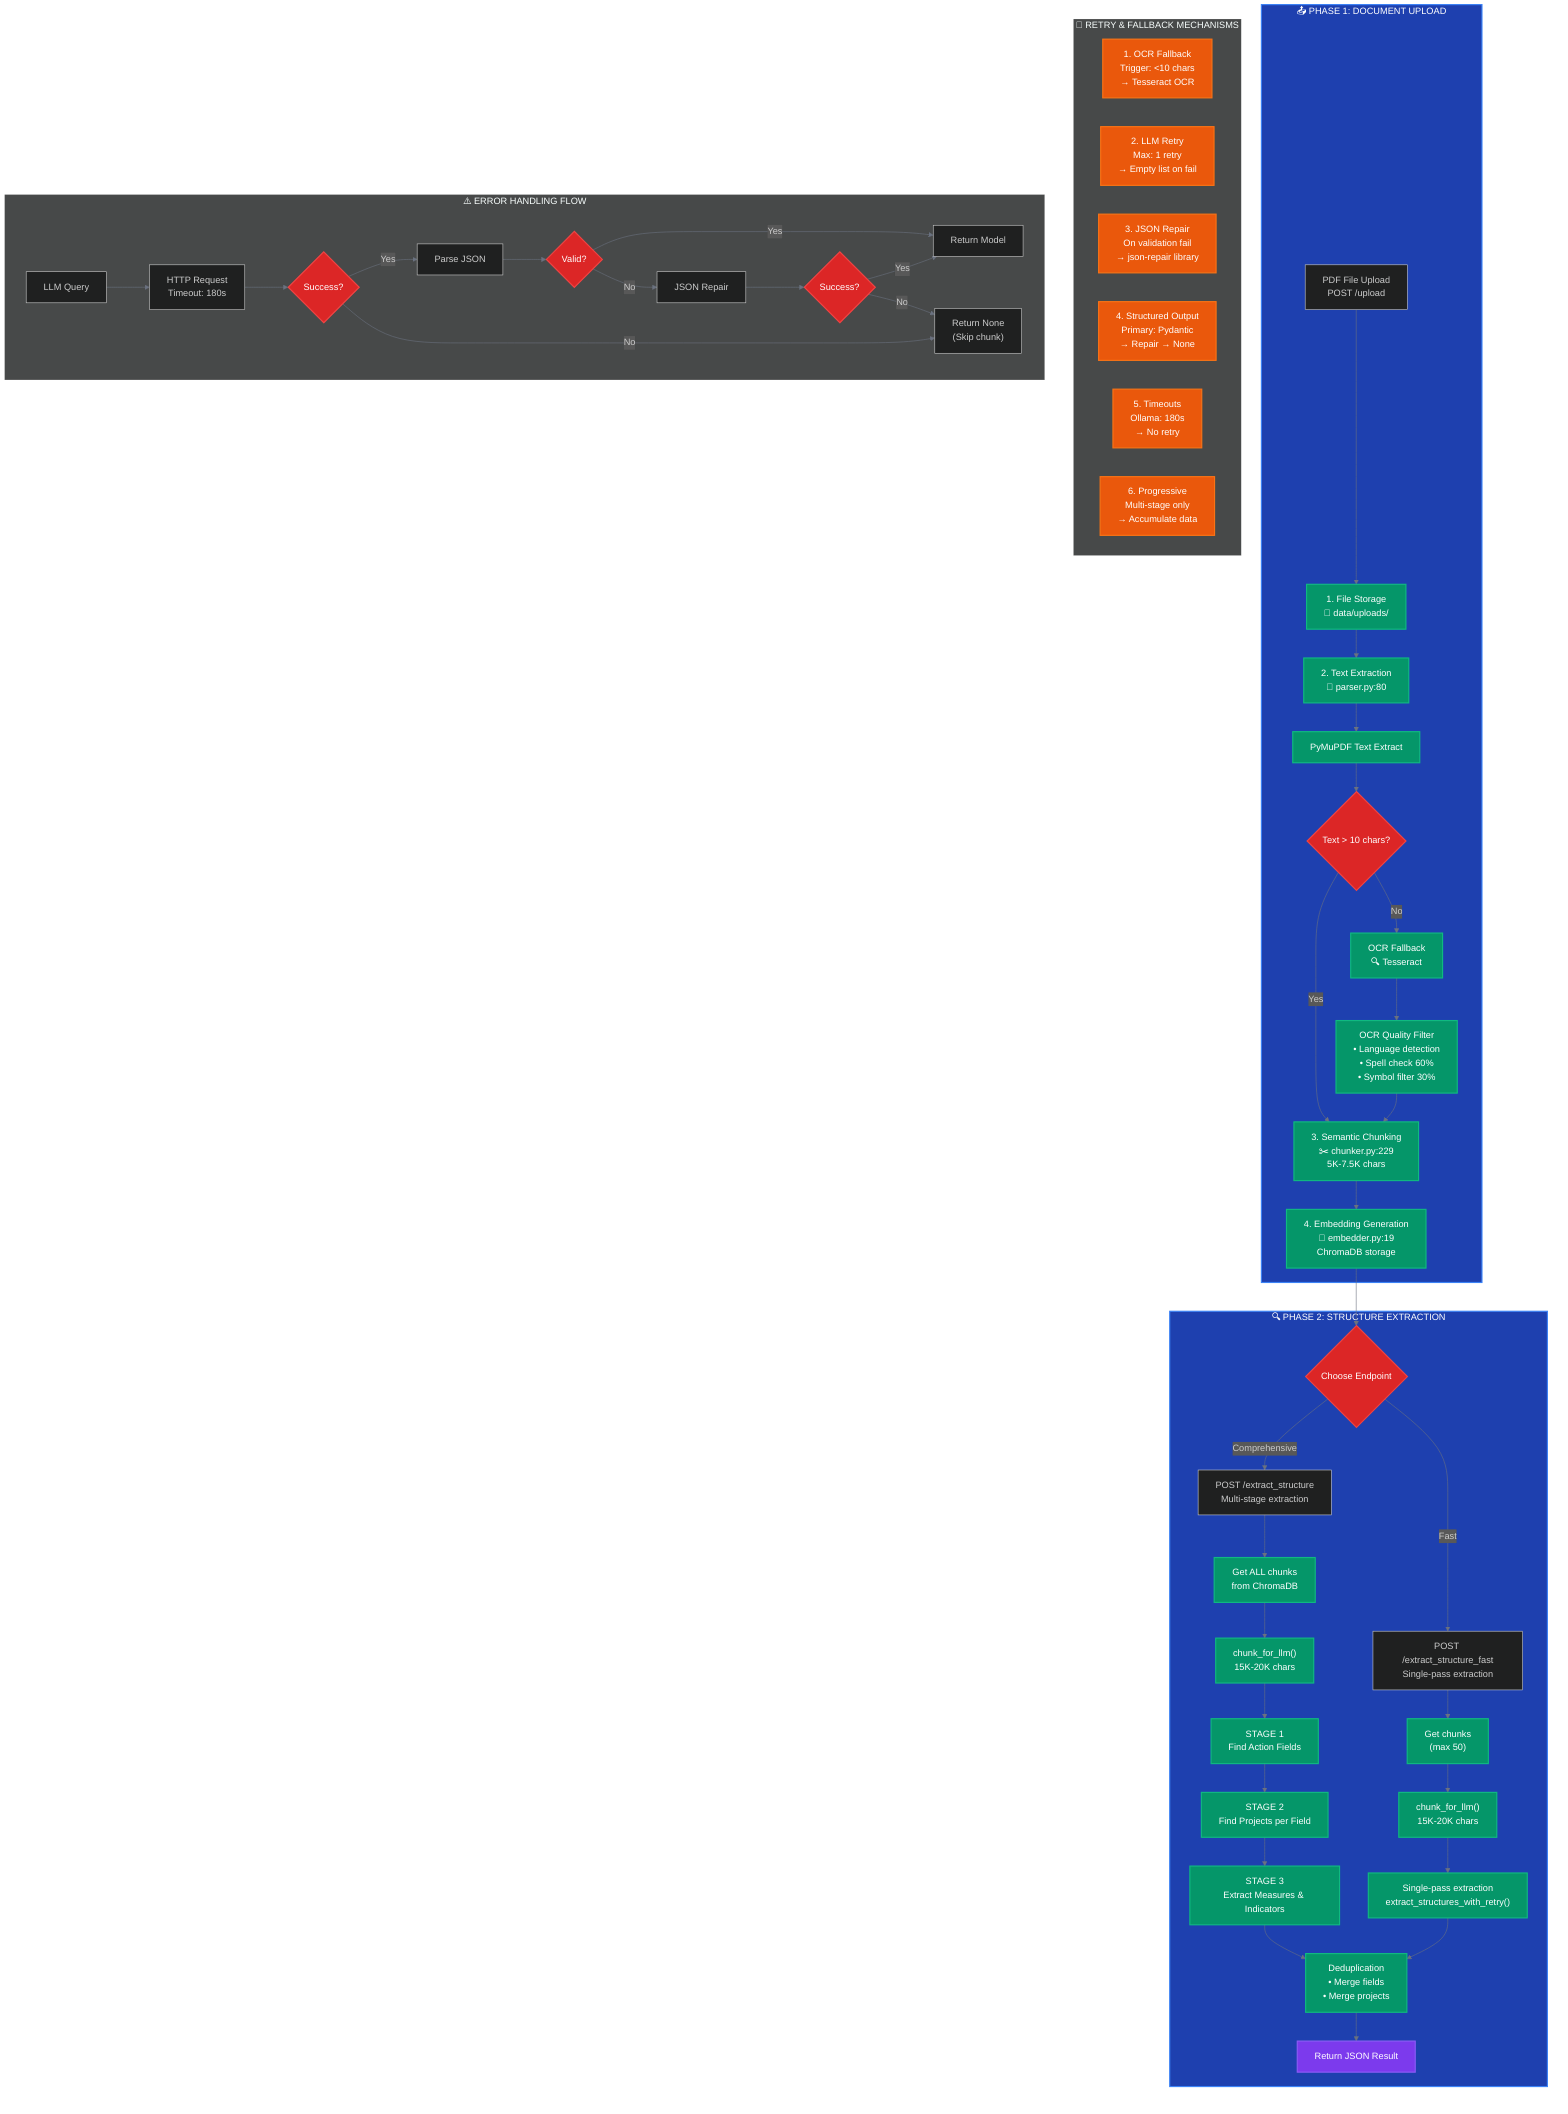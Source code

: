 %%{init: {'theme':'dark', 'themeVariables': { 'primaryColor': '#1f2937', 'primaryTextColor': '#fff', 'primaryBorderColor': '#374151', 'lineColor': '#6b7280', 'secondaryColor': '#374151', 'tertiaryColor': '#1f2937'}}}%%

graph TB
    %% Phase 1: Document Upload
    subgraph Phase1["📤 PHASE 1: DOCUMENT UPLOAD"]
        Upload["PDF File Upload<br/>POST /upload"]
        FileStore["1. File Storage<br/>📁 data/uploads/"]
        TextExtract["2. Text Extraction<br/>📄 parser.py:80"]
        PyMuPDF["PyMuPDF Text Extract"]
        CharCheck{"Text > 10 chars?"}
        OCRFallback["OCR Fallback<br/>🔍 Tesseract"]
        OCRFilter["OCR Quality Filter<br/>• Language detection<br/>• Spell check 60%<br/>• Symbol filter 30%"]
        Chunking["3. Semantic Chunking<br/>✂️ chunker.py:229<br/>5K-7.5K chars"]
        Embedding["4. Embedding Generation<br/>🧠 embedder.py:19<br/>ChromaDB storage"]
        
        Upload --> FileStore
        FileStore --> TextExtract
        TextExtract --> PyMuPDF
        PyMuPDF --> CharCheck
        CharCheck -->|Yes| Chunking
        CharCheck -->|No| OCRFallback
        OCRFallback --> OCRFilter
        OCRFilter --> Chunking
        Chunking --> Embedding
    end

    %% Phase 2: Structure Extraction
    subgraph Phase2["🔍 PHASE 2: STRUCTURE EXTRACTION"]
        ExtractChoice{"Choose Endpoint"}
        
        %% Multi-stage path
        MultiStage["POST /extract_structure<br/>Multi-stage extraction"]
        GetAllChunks["Get ALL chunks<br/>from ChromaDB"]
        LLMChunk1["chunk_for_llm()<br/>15K-20K chars"]
        Stage1["STAGE 1<br/>Find Action Fields"]
        Stage2["STAGE 2<br/>Find Projects per Field"]
        Stage3["STAGE 3<br/>Extract Measures & Indicators"]
        
        %% Fast extraction path
        FastExtract["POST /extract_structure_fast<br/>Single-pass extraction"]
        GetLimitedChunks["Get chunks<br/>(max 50)"]
        LLMChunk2["chunk_for_llm()<br/>15K-20K chars"]
        SinglePass["Single-pass extraction<br/>extract_structures_with_retry()"]
        
        %% Common deduplication
        Dedup["Deduplication<br/>• Merge fields<br/>• Merge projects"]
        Result["Return JSON Result"]
        
        ExtractChoice -->|Comprehensive| MultiStage
        ExtractChoice -->|Fast| FastExtract
        
        MultiStage --> GetAllChunks
        GetAllChunks --> LLMChunk1
        LLMChunk1 --> Stage1
        Stage1 --> Stage2
        Stage2 --> Stage3
        Stage3 --> Dedup
        
        FastExtract --> GetLimitedChunks
        GetLimitedChunks --> LLMChunk2
        LLMChunk2 --> SinglePass
        SinglePass --> Dedup
        
        Dedup --> Result
    end

    %% Connect phases
    Embedding --> ExtractChoice

    %% Retry mechanisms (separate subgraph)
    subgraph Retries["🔄 RETRY & FALLBACK MECHANISMS"]
        R1["1. OCR Fallback<br/>Trigger: <10 chars<br/>→ Tesseract OCR"]
        R2["2. LLM Retry<br/>Max: 1 retry<br/>→ Empty list on fail"]
        R3["3. JSON Repair<br/>On validation fail<br/>→ json-repair library"]
        R4["4. Structured Output<br/>Primary: Pydantic<br/>→ Repair → None"]
        R5["5. Timeouts<br/>Ollama: 180s<br/>→ No retry"]
        R6["6. Progressive<br/>Multi-stage only<br/>→ Accumulate data"]
    end

    %% Error handling flow
    subgraph ErrorFlow["⚠️ ERROR HANDLING FLOW"]
        LLMQuery["LLM Query"]
        HTTPReq["HTTP Request<br/>Timeout: 180s"]
        Success{"Success?"}
        ParseJSON["Parse JSON"]
        ValidJSON{"Valid?"}
        JSONRepair["JSON Repair"]
        RepairSuccess{"Success?"}
        ReturnModel["Return Model"]
        ReturnNone["Return None<br/>(Skip chunk)"]
        
        LLMQuery --> HTTPReq
        HTTPReq --> Success
        Success -->|Yes| ParseJSON
        Success -->|No| ReturnNone
        ParseJSON --> ValidJSON
        ValidJSON -->|Yes| ReturnModel
        ValidJSON -->|No| JSONRepair
        JSONRepair --> RepairSuccess
        RepairSuccess -->|Yes| ReturnModel
        RepairSuccess -->|No| ReturnNone
    end

    %% Styling
    classDef phase fill:#1e40af,stroke:#3b82f6,stroke-width:2px,color:#fff
    classDef process fill:#059669,stroke:#10b981,stroke-width:2px,color:#fff
    classDef decision fill:#dc2626,stroke:#ef4444,stroke-width:2px,color:#fff
    classDef storage fill:#7c3aed,stroke:#8b5cf6,stroke-width:2px,color:#fff
    classDef retry fill:#ea580c,stroke:#f97316,stroke-width:2px,color:#fff
    
    class Phase1,Phase2 phase
    class FileStore,TextExtract,PyMuPDF,OCRFallback,OCRFilter,Chunking,Embedding,GetAllChunks,LLMChunk1,Stage1,Stage2,Stage3,GetLimitedChunks,LLMChunk2,SinglePass,Dedup process
    class CharCheck,ExtractChoice,Success,ValidJSON,RepairSuccess decision
    class Result storage
    class R1,R2,R3,R4,R5,R6 retry